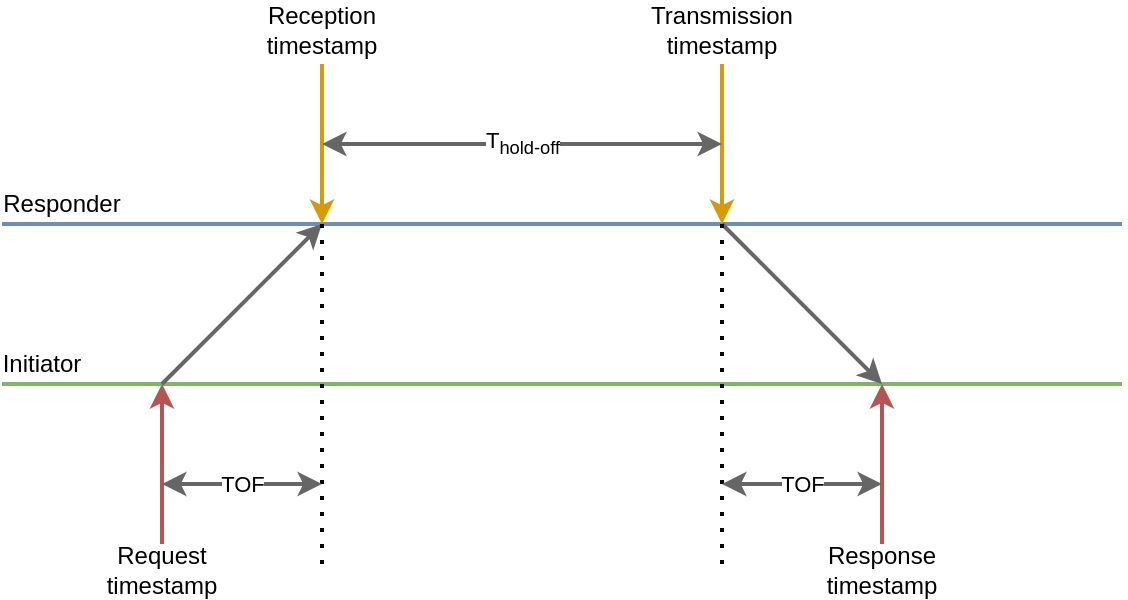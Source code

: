 <mxfile version="13.9.9" type="device"><diagram id="aoWWEgJ4MZAZ1hhHLoqq" name="Page-1"><mxGraphModel dx="934" dy="569" grid="1" gridSize="10" guides="1" tooltips="1" connect="1" arrows="1" fold="1" page="1" pageScale="1" pageWidth="850" pageHeight="1100" math="0" shadow="0"><root><mxCell id="0"/><mxCell id="1" parent="0"/><mxCell id="cw5Lx0I0cequ7ajg7Vcr-1" value="" style="endArrow=none;html=1;fillColor=#d5e8d4;strokeColor=#82b366;strokeWidth=2;" parent="1" edge="1"><mxGeometry width="50" height="50" relative="1" as="geometry"><mxPoint x="40" y="310" as="sourcePoint"/><mxPoint x="600" y="310" as="targetPoint"/></mxGeometry></mxCell><mxCell id="cw5Lx0I0cequ7ajg7Vcr-2" value="" style="endArrow=classic;html=1;fillColor=#f8cecc;strokeColor=#b85450;strokeWidth=2;" parent="1" edge="1"><mxGeometry width="50" height="50" relative="1" as="geometry"><mxPoint x="120" y="390" as="sourcePoint"/><mxPoint x="120" y="310" as="targetPoint"/></mxGeometry></mxCell><mxCell id="cw5Lx0I0cequ7ajg7Vcr-3" value="" style="endArrow=none;html=1;fillColor=#dae8fc;strokeColor=#6c8ebf;strokeWidth=2;" parent="1" edge="1"><mxGeometry width="50" height="50" relative="1" as="geometry"><mxPoint x="40" y="230" as="sourcePoint"/><mxPoint x="600" y="230" as="targetPoint"/></mxGeometry></mxCell><mxCell id="cw5Lx0I0cequ7ajg7Vcr-4" value="" style="endArrow=classic;html=1;fillColor=#ffe6cc;strokeColor=#d79b00;strokeWidth=2;shadow=0;" parent="1" edge="1"><mxGeometry width="50" height="50" relative="1" as="geometry"><mxPoint x="200" y="150" as="sourcePoint"/><mxPoint x="200" y="230" as="targetPoint"/></mxGeometry></mxCell><mxCell id="cw5Lx0I0cequ7ajg7Vcr-6" value="Request&lt;br&gt;timestamp" style="text;html=1;strokeColor=none;fillColor=none;align=center;verticalAlign=middle;whiteSpace=wrap;rounded=0;" parent="1" vertex="1"><mxGeometry x="70" y="390" width="100" height="25" as="geometry"/></mxCell><mxCell id="cw5Lx0I0cequ7ajg7Vcr-7" value="" style="endArrow=classic;html=1;fillColor=#f5f5f5;strokeColor=#666666;strokeWidth=2;" parent="1" edge="1"><mxGeometry width="50" height="50" relative="1" as="geometry"><mxPoint x="120" y="310" as="sourcePoint"/><mxPoint x="200" y="230" as="targetPoint"/></mxGeometry></mxCell><mxCell id="cw5Lx0I0cequ7ajg7Vcr-8" value="Responder" style="text;html=1;strokeColor=none;fillColor=none;align=center;verticalAlign=middle;whiteSpace=wrap;rounded=0;" parent="1" vertex="1"><mxGeometry x="50" y="210" width="40" height="20" as="geometry"/></mxCell><mxCell id="cw5Lx0I0cequ7ajg7Vcr-9" value="Initiator" style="text;html=1;strokeColor=none;fillColor=none;align=center;verticalAlign=middle;whiteSpace=wrap;rounded=0;" parent="1" vertex="1"><mxGeometry x="40" y="290" width="40" height="20" as="geometry"/></mxCell><mxCell id="cw5Lx0I0cequ7ajg7Vcr-20" value="" style="endArrow=classic;html=1;fillColor=#f8cecc;strokeColor=#b85450;strokeWidth=2;" parent="1" edge="1"><mxGeometry width="50" height="50" relative="1" as="geometry"><mxPoint x="480" y="390" as="sourcePoint"/><mxPoint x="480" y="310" as="targetPoint"/></mxGeometry></mxCell><mxCell id="cw5Lx0I0cequ7ajg7Vcr-23" value="Response&lt;br&gt;timestamp" style="text;html=1;strokeColor=none;fillColor=none;align=center;verticalAlign=middle;whiteSpace=wrap;rounded=0;" parent="1" vertex="1"><mxGeometry x="440" y="390" width="80" height="25" as="geometry"/></mxCell><mxCell id="cw5Lx0I0cequ7ajg7Vcr-24" value="" style="endArrow=classic;html=1;fillColor=#f5f5f5;strokeColor=#666666;strokeWidth=2;" parent="1" edge="1"><mxGeometry width="50" height="50" relative="1" as="geometry"><mxPoint x="400" y="230" as="sourcePoint"/><mxPoint x="480" y="310" as="targetPoint"/></mxGeometry></mxCell><mxCell id="cw5Lx0I0cequ7ajg7Vcr-26" value="" style="endArrow=classic;html=1;fillColor=#ffe6cc;strokeColor=#d79b00;strokeWidth=2;" parent="1" edge="1"><mxGeometry width="50" height="50" relative="1" as="geometry"><mxPoint x="400" y="150" as="sourcePoint"/><mxPoint x="400" y="230" as="targetPoint"/></mxGeometry></mxCell><mxCell id="cw5Lx0I0cequ7ajg7Vcr-33" value="Transmission&lt;br&gt;timestamp" style="text;html=1;strokeColor=none;fillColor=none;align=center;verticalAlign=middle;whiteSpace=wrap;rounded=0;" parent="1" vertex="1"><mxGeometry x="360" y="120" width="80" height="25" as="geometry"/></mxCell><mxCell id="cw5Lx0I0cequ7ajg7Vcr-41" value="Reception&lt;br&gt;timestamp" style="text;html=1;strokeColor=none;fillColor=none;align=center;verticalAlign=middle;whiteSpace=wrap;rounded=0;" parent="1" vertex="1"><mxGeometry x="160" y="120" width="80" height="25" as="geometry"/></mxCell><mxCell id="ZYbKyh4_1hCjab7Mr4gL-1" value="T&lt;sub&gt;hold-off&lt;/sub&gt;" style="endArrow=classic;startArrow=classic;html=1;fillColor=#f5f5f5;strokeColor=#666666;strokeWidth=2;" edge="1" parent="1"><mxGeometry width="50" height="50" relative="1" as="geometry"><mxPoint x="200" y="190" as="sourcePoint"/><mxPoint x="400" y="190" as="targetPoint"/></mxGeometry></mxCell><mxCell id="ZYbKyh4_1hCjab7Mr4gL-2" value="" style="endArrow=none;dashed=1;html=1;dashPattern=1 3;strokeWidth=2;" edge="1" parent="1"><mxGeometry width="50" height="50" relative="1" as="geometry"><mxPoint x="200" y="400" as="sourcePoint"/><mxPoint x="200" y="230" as="targetPoint"/></mxGeometry></mxCell><mxCell id="ZYbKyh4_1hCjab7Mr4gL-3" value="" style="endArrow=none;dashed=1;html=1;dashPattern=1 3;strokeWidth=2;" edge="1" parent="1"><mxGeometry width="50" height="50" relative="1" as="geometry"><mxPoint x="400" y="400" as="sourcePoint"/><mxPoint x="400" y="230" as="targetPoint"/></mxGeometry></mxCell><mxCell id="ZYbKyh4_1hCjab7Mr4gL-4" value="TOF" style="endArrow=classic;startArrow=classic;html=1;strokeWidth=2;fillColor=#f5f5f5;strokeColor=#666666;" edge="1" parent="1"><mxGeometry width="50" height="50" relative="1" as="geometry"><mxPoint x="120" y="360" as="sourcePoint"/><mxPoint x="200" y="360" as="targetPoint"/></mxGeometry></mxCell><mxCell id="ZYbKyh4_1hCjab7Mr4gL-5" value="TOF" style="endArrow=classic;startArrow=classic;html=1;strokeWidth=2;fillColor=#f5f5f5;strokeColor=#666666;" edge="1" parent="1"><mxGeometry width="50" height="50" relative="1" as="geometry"><mxPoint x="400" y="360" as="sourcePoint"/><mxPoint x="480" y="360" as="targetPoint"/></mxGeometry></mxCell></root></mxGraphModel></diagram></mxfile>